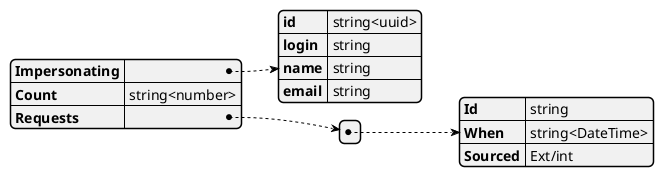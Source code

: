 @startjson
{
    "Impersonating": {
        "id" : "string<uuid>",
        "login": "string",
        "name": "string",
        "email": "string"
    },
    "Count": "string<number>",
    "Requests" : [
        {
            "Id": "string",
            "When" : "string<DateTime>",
            "Sourced": "Ext/int"
        }
    ]
}
@endjson